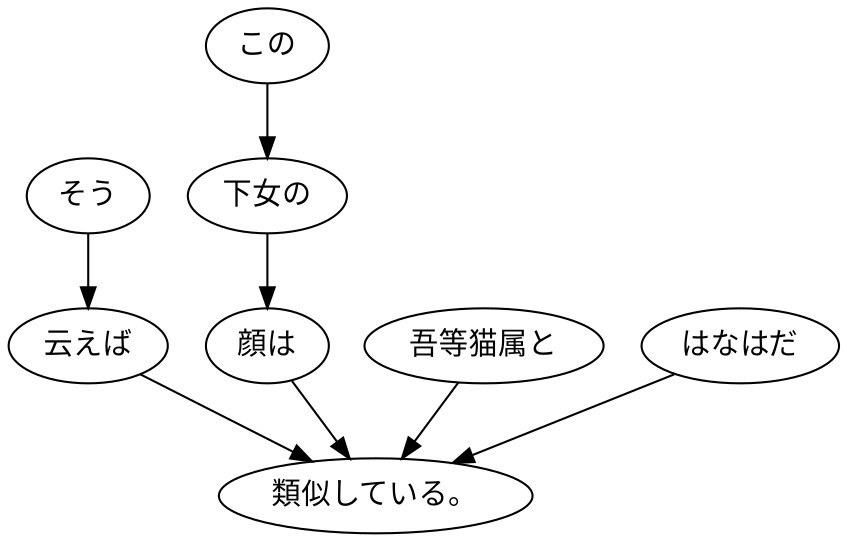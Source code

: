 digraph graph1290 {
	node0 [label="そう"];
	node1 [label="云えば"];
	node2 [label="この"];
	node3 [label="下女の"];
	node4 [label="顔は"];
	node5 [label="吾等猫属と"];
	node6 [label="はなはだ"];
	node7 [label="類似している。"];
	node0 -> node1;
	node1 -> node7;
	node2 -> node3;
	node3 -> node4;
	node4 -> node7;
	node5 -> node7;
	node6 -> node7;
}
